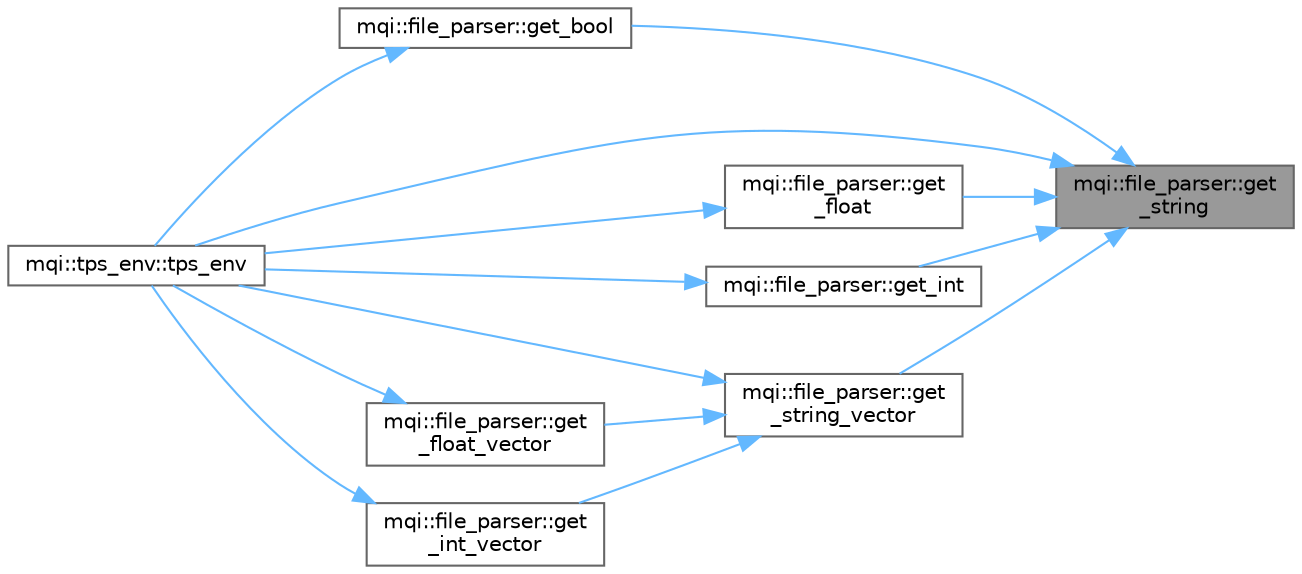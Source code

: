 digraph "mqi::file_parser::get_string"
{
 // LATEX_PDF_SIZE
  bgcolor="transparent";
  edge [fontname=Helvetica,fontsize=10,labelfontname=Helvetica,labelfontsize=10];
  node [fontname=Helvetica,fontsize=10,shape=box,height=0.2,width=0.4];
  rankdir="RL";
  Node1 [id="Node000001",label="mqi::file_parser::get\l_string",height=0.2,width=0.4,color="gray40", fillcolor="grey60", style="filled", fontcolor="black",tooltip="Gets a string value for a given configuration option (key)."];
  Node1 -> Node2 [id="edge1_Node000001_Node000002",dir="back",color="steelblue1",style="solid",tooltip=" "];
  Node2 [id="Node000002",label="mqi::file_parser::get_bool",height=0.2,width=0.4,color="grey40", fillcolor="white", style="filled",URL="$classmqi_1_1file__parser.html#a134f7f1c8c8e7aaf72609a7b2b173e7d",tooltip="Gets a boolean value for a given option key."];
  Node2 -> Node3 [id="edge2_Node000002_Node000003",dir="back",color="steelblue1",style="solid",tooltip=" "];
  Node3 [id="Node000003",label="mqi::tps_env::tps_env",height=0.2,width=0.4,color="grey40", fillcolor="white", style="filled",URL="$classmqi_1_1tps__env.html#a172c3492bce5f87e64dc91eae007029a",tooltip="Constructs a new tps_env object."];
  Node1 -> Node4 [id="edge3_Node000001_Node000004",dir="back",color="steelblue1",style="solid",tooltip=" "];
  Node4 [id="Node000004",label="mqi::file_parser::get\l_float",height=0.2,width=0.4,color="grey40", fillcolor="white", style="filled",URL="$classmqi_1_1file__parser.html#ac1bdf2a9bbbffa187aa5f5ec00b4f95c",tooltip="Gets a float value for a given option key."];
  Node4 -> Node3 [id="edge4_Node000004_Node000003",dir="back",color="steelblue1",style="solid",tooltip=" "];
  Node1 -> Node5 [id="edge5_Node000001_Node000005",dir="back",color="steelblue1",style="solid",tooltip=" "];
  Node5 [id="Node000005",label="mqi::file_parser::get_int",height=0.2,width=0.4,color="grey40", fillcolor="white", style="filled",URL="$classmqi_1_1file__parser.html#a7118fd98bf8610b8d06f110f8e744824",tooltip="Gets an integer value for a given option key."];
  Node5 -> Node3 [id="edge6_Node000005_Node000003",dir="back",color="steelblue1",style="solid",tooltip=" "];
  Node1 -> Node6 [id="edge7_Node000001_Node000006",dir="back",color="steelblue1",style="solid",tooltip=" "];
  Node6 [id="Node000006",label="mqi::file_parser::get\l_string_vector",height=0.2,width=0.4,color="grey40", fillcolor="white", style="filled",URL="$classmqi_1_1file__parser.html#a451e41063332b20d9860e96b8da63ed2",tooltip="Gets a vector of strings for a given option key, where values are separated by a delimiter."];
  Node6 -> Node7 [id="edge8_Node000006_Node000007",dir="back",color="steelblue1",style="solid",tooltip=" "];
  Node7 [id="Node000007",label="mqi::file_parser::get\l_float_vector",height=0.2,width=0.4,color="grey40", fillcolor="white", style="filled",URL="$classmqi_1_1file__parser.html#ada8e0c36ddadee64a5df79823a15e4ce",tooltip="Gets a vector of floats for a given option key."];
  Node7 -> Node3 [id="edge9_Node000007_Node000003",dir="back",color="steelblue1",style="solid",tooltip=" "];
  Node6 -> Node8 [id="edge10_Node000006_Node000008",dir="back",color="steelblue1",style="solid",tooltip=" "];
  Node8 [id="Node000008",label="mqi::file_parser::get\l_int_vector",height=0.2,width=0.4,color="grey40", fillcolor="white", style="filled",URL="$classmqi_1_1file__parser.html#a88ae62743f4db2d5ca7daf8ad20ab7d8",tooltip="Gets a vector of integers for a given option key."];
  Node8 -> Node3 [id="edge11_Node000008_Node000003",dir="back",color="steelblue1",style="solid",tooltip=" "];
  Node6 -> Node3 [id="edge12_Node000006_Node000003",dir="back",color="steelblue1",style="solid",tooltip=" "];
  Node1 -> Node3 [id="edge13_Node000001_Node000003",dir="back",color="steelblue1",style="solid",tooltip=" "];
}
